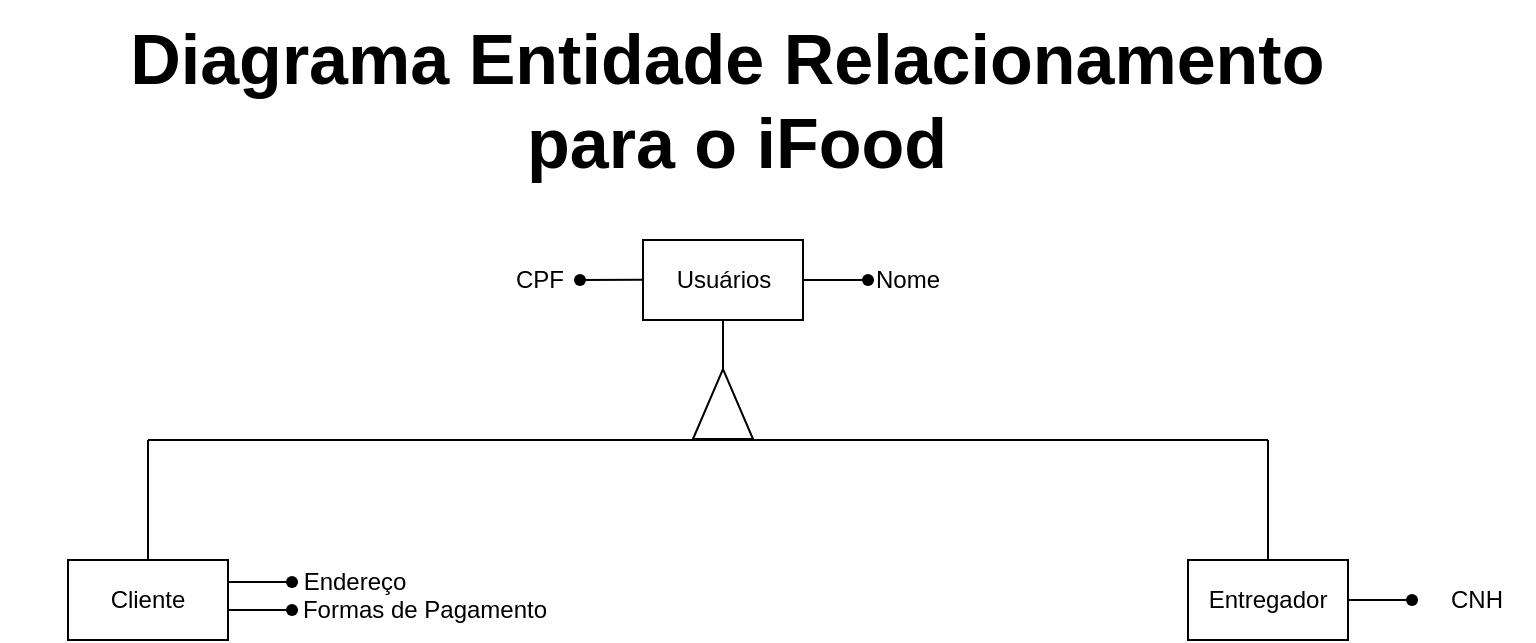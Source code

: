 <mxfile version="27.0.9">
  <diagram id="DGT3z0aF2bt0hVqkq2y1" name="Página-1">
    <mxGraphModel dx="1240" dy="646" grid="0" gridSize="10" guides="1" tooltips="1" connect="1" arrows="1" fold="1" page="1" pageScale="1" pageWidth="827" pageHeight="1169" math="0" shadow="0">
      <root>
        <mxCell id="0" />
        <mxCell id="1" parent="0" />
        <mxCell id="sT4qhLKwDWSyZ1eIgtcQ-1" value="&lt;font style=&quot;font-size: 35px;&quot;&gt;Diagrama Entidade Relacionamento&amp;nbsp;&lt;/font&gt;&lt;div&gt;&lt;font style=&quot;font-size: 35px;&quot;&gt;para o iFood&lt;/font&gt;&lt;/div&gt;" style="text;strokeColor=none;fillColor=none;html=1;fontSize=24;fontStyle=1;verticalAlign=middle;align=center;" parent="1" vertex="1">
          <mxGeometry x="46" y="20" width="736" height="100" as="geometry" />
        </mxCell>
        <mxCell id="sT4qhLKwDWSyZ1eIgtcQ-2" value="Cliente" style="rounded=0;whiteSpace=wrap;html=1;" parent="1" vertex="1">
          <mxGeometry x="80" y="300" width="80" height="40" as="geometry" />
        </mxCell>
        <mxCell id="sT4qhLKwDWSyZ1eIgtcQ-3" value="Entregador" style="rounded=0;whiteSpace=wrap;html=1;" parent="1" vertex="1">
          <mxGeometry x="640" y="300" width="80" height="40" as="geometry" />
        </mxCell>
        <mxCell id="HCN6zVn_hq-M1BmxvBbW-1" value="Usuários" style="rounded=0;whiteSpace=wrap;html=1;" vertex="1" parent="1">
          <mxGeometry x="367.5" y="140" width="80" height="40" as="geometry" />
        </mxCell>
        <mxCell id="HCN6zVn_hq-M1BmxvBbW-3" value="" style="endArrow=none;html=1;rounded=0;exitX=0.5;exitY=0;exitDx=0;exitDy=0;" edge="1" parent="1" source="sT4qhLKwDWSyZ1eIgtcQ-2">
          <mxGeometry width="50" height="50" relative="1" as="geometry">
            <mxPoint x="119.71" y="300" as="sourcePoint" />
            <mxPoint x="120" y="240" as="targetPoint" />
          </mxGeometry>
        </mxCell>
        <mxCell id="HCN6zVn_hq-M1BmxvBbW-5" value="" style="endArrow=none;html=1;rounded=0;exitX=0.5;exitY=0;exitDx=0;exitDy=0;" edge="1" parent="1" source="sT4qhLKwDWSyZ1eIgtcQ-3">
          <mxGeometry width="50" height="50" relative="1" as="geometry">
            <mxPoint x="679.71" y="300" as="sourcePoint" />
            <mxPoint x="680" y="240" as="targetPoint" />
          </mxGeometry>
        </mxCell>
        <mxCell id="HCN6zVn_hq-M1BmxvBbW-6" value="" style="endArrow=none;html=1;rounded=0;exitX=0.5;exitY=0;exitDx=0;exitDy=0;" edge="1" parent="1">
          <mxGeometry width="50" height="50" relative="1" as="geometry">
            <mxPoint x="120" y="300" as="sourcePoint" />
            <mxPoint x="120" y="240" as="targetPoint" />
          </mxGeometry>
        </mxCell>
        <mxCell id="HCN6zVn_hq-M1BmxvBbW-7" value="" style="endArrow=none;html=1;rounded=0;exitX=0.5;exitY=0;exitDx=0;exitDy=0;" edge="1" parent="1">
          <mxGeometry width="50" height="50" relative="1" as="geometry">
            <mxPoint x="120" y="300" as="sourcePoint" />
            <mxPoint x="120" y="240" as="targetPoint" />
          </mxGeometry>
        </mxCell>
        <mxCell id="HCN6zVn_hq-M1BmxvBbW-8" value="" style="endArrow=none;html=1;rounded=0;" edge="1" parent="1">
          <mxGeometry width="50" height="50" relative="1" as="geometry">
            <mxPoint x="680" y="240" as="sourcePoint" />
            <mxPoint x="120" y="240" as="targetPoint" />
          </mxGeometry>
        </mxCell>
        <mxCell id="HCN6zVn_hq-M1BmxvBbW-9" value="" style="triangle;whiteSpace=wrap;html=1;rotation=-90;" vertex="1" parent="1">
          <mxGeometry x="390" y="207" width="35" height="30" as="geometry" />
        </mxCell>
        <mxCell id="HCN6zVn_hq-M1BmxvBbW-10" value="" style="endArrow=none;html=1;rounded=0;exitX=1;exitY=0.5;exitDx=0;exitDy=0;entryX=0.5;entryY=1;entryDx=0;entryDy=0;" edge="1" parent="1" source="HCN6zVn_hq-M1BmxvBbW-9" target="HCN6zVn_hq-M1BmxvBbW-1">
          <mxGeometry width="50" height="50" relative="1" as="geometry">
            <mxPoint x="417.21" y="240" as="sourcePoint" />
            <mxPoint x="417.21" y="180" as="targetPoint" />
          </mxGeometry>
        </mxCell>
        <mxCell id="HCN6zVn_hq-M1BmxvBbW-12" value="" style="endArrow=none;html=1;rounded=0;entryX=1;entryY=0.5;entryDx=0;entryDy=0;" edge="1" parent="1" target="HCN6zVn_hq-M1BmxvBbW-1">
          <mxGeometry width="50" height="50" relative="1" as="geometry">
            <mxPoint x="480" y="160" as="sourcePoint" />
            <mxPoint x="447.5" y="159.68" as="targetPoint" />
          </mxGeometry>
        </mxCell>
        <mxCell id="HCN6zVn_hq-M1BmxvBbW-16" value="Nome" style="text;html=1;align=center;verticalAlign=middle;whiteSpace=wrap;rounded=0;" vertex="1" parent="1">
          <mxGeometry x="480" y="145" width="40" height="30" as="geometry" />
        </mxCell>
        <mxCell id="HCN6zVn_hq-M1BmxvBbW-21" value="" style="group" vertex="1" connectable="0" parent="1">
          <mxGeometry x="470" y="150" width="20" height="20" as="geometry" />
        </mxCell>
        <mxCell id="HCN6zVn_hq-M1BmxvBbW-15" value="" style="shape=waypoint;sketch=0;fillStyle=solid;size=6;pointerEvents=1;points=[];fillColor=none;resizable=0;rotatable=0;perimeter=centerPerimeter;snapToPoint=1;strokeColor=default;" vertex="1" parent="HCN6zVn_hq-M1BmxvBbW-21">
          <mxGeometry width="20" height="20" as="geometry" />
        </mxCell>
        <mxCell id="HCN6zVn_hq-M1BmxvBbW-19" value="" style="shape=waypoint;sketch=0;fillStyle=solid;size=6;pointerEvents=1;points=[];fillColor=none;resizable=0;rotatable=0;perimeter=centerPerimeter;snapToPoint=1;strokeColor=light-dark(#000000,#000000);strokeWidth=0.5;" vertex="1" parent="HCN6zVn_hq-M1BmxvBbW-21">
          <mxGeometry width="20" height="20" as="geometry" />
        </mxCell>
        <mxCell id="HCN6zVn_hq-M1BmxvBbW-22" value="" style="endArrow=none;html=1;rounded=0;entryX=1;entryY=0.5;entryDx=0;entryDy=0;" edge="1" parent="1" source="HCN6zVn_hq-M1BmxvBbW-24">
          <mxGeometry width="50" height="50" relative="1" as="geometry">
            <mxPoint x="367.5" y="159.892" as="sourcePoint" />
            <mxPoint x="335.5" y="159.892" as="targetPoint" />
          </mxGeometry>
        </mxCell>
        <mxCell id="HCN6zVn_hq-M1BmxvBbW-26" value="" style="endArrow=none;html=1;rounded=0;entryDx=0;entryDy=0;" edge="1" parent="1" target="HCN6zVn_hq-M1BmxvBbW-24">
          <mxGeometry width="50" height="50" relative="1" as="geometry">
            <mxPoint x="367.5" y="159.892" as="sourcePoint" />
            <mxPoint x="335.5" y="159.892" as="targetPoint" />
          </mxGeometry>
        </mxCell>
        <mxCell id="HCN6zVn_hq-M1BmxvBbW-24" value="" style="shape=waypoint;sketch=0;fillStyle=solid;size=6;pointerEvents=1;points=[];fillColor=none;resizable=0;rotatable=0;perimeter=centerPerimeter;snapToPoint=1;strokeColor=default;" vertex="1" parent="1">
          <mxGeometry x="326" y="150" width="20" height="20" as="geometry" />
        </mxCell>
        <mxCell id="HCN6zVn_hq-M1BmxvBbW-27" value="CPF" style="text;html=1;align=center;verticalAlign=middle;whiteSpace=wrap;rounded=0;" vertex="1" parent="1">
          <mxGeometry x="296" y="145" width="40" height="30" as="geometry" />
        </mxCell>
        <mxCell id="HCN6zVn_hq-M1BmxvBbW-28" value="" style="endArrow=none;html=1;rounded=0;entryX=1;entryY=0.5;entryDx=0;entryDy=0;" edge="1" parent="1">
          <mxGeometry width="50" height="50" relative="1" as="geometry">
            <mxPoint x="192" y="311" as="sourcePoint" />
            <mxPoint x="160" y="311" as="targetPoint" />
          </mxGeometry>
        </mxCell>
        <mxCell id="HCN6zVn_hq-M1BmxvBbW-29" value="" style="group" vertex="1" connectable="0" parent="1">
          <mxGeometry x="182" y="301" width="20" height="20" as="geometry" />
        </mxCell>
        <mxCell id="HCN6zVn_hq-M1BmxvBbW-30" value="" style="shape=waypoint;sketch=0;fillStyle=solid;size=6;pointerEvents=1;points=[];fillColor=none;resizable=0;rotatable=0;perimeter=centerPerimeter;snapToPoint=1;strokeColor=default;" vertex="1" parent="HCN6zVn_hq-M1BmxvBbW-29">
          <mxGeometry width="20" height="20" as="geometry" />
        </mxCell>
        <mxCell id="HCN6zVn_hq-M1BmxvBbW-31" value="" style="shape=waypoint;sketch=0;fillStyle=solid;size=6;pointerEvents=1;points=[];fillColor=none;resizable=0;rotatable=0;perimeter=centerPerimeter;snapToPoint=1;strokeColor=light-dark(#000000,#000000);strokeWidth=0.5;" vertex="1" parent="HCN6zVn_hq-M1BmxvBbW-29">
          <mxGeometry width="20" height="20" as="geometry" />
        </mxCell>
        <mxCell id="HCN6zVn_hq-M1BmxvBbW-32" value="Endereço" style="text;html=1;align=center;verticalAlign=middle;whiteSpace=wrap;rounded=0;" vertex="1" parent="1">
          <mxGeometry x="195" y="296" width="57" height="30" as="geometry" />
        </mxCell>
        <mxCell id="HCN6zVn_hq-M1BmxvBbW-33" value="" style="endArrow=none;html=1;rounded=0;entryX=1;entryY=0.5;entryDx=0;entryDy=0;" edge="1" parent="1">
          <mxGeometry width="50" height="50" relative="1" as="geometry">
            <mxPoint x="192" y="325" as="sourcePoint" />
            <mxPoint x="160" y="325" as="targetPoint" />
          </mxGeometry>
        </mxCell>
        <mxCell id="HCN6zVn_hq-M1BmxvBbW-34" value="Formas de Pagamento" style="text;html=1;align=center;verticalAlign=middle;whiteSpace=wrap;rounded=0;" vertex="1" parent="1">
          <mxGeometry x="191" y="310" width="135" height="30" as="geometry" />
        </mxCell>
        <mxCell id="HCN6zVn_hq-M1BmxvBbW-35" value="" style="group" vertex="1" connectable="0" parent="1">
          <mxGeometry x="182" y="315" width="20" height="20" as="geometry" />
        </mxCell>
        <mxCell id="HCN6zVn_hq-M1BmxvBbW-36" value="" style="shape=waypoint;sketch=0;fillStyle=solid;size=6;pointerEvents=1;points=[];fillColor=none;resizable=0;rotatable=0;perimeter=centerPerimeter;snapToPoint=1;strokeColor=default;" vertex="1" parent="HCN6zVn_hq-M1BmxvBbW-35">
          <mxGeometry width="20" height="20" as="geometry" />
        </mxCell>
        <mxCell id="HCN6zVn_hq-M1BmxvBbW-37" value="" style="shape=waypoint;sketch=0;fillStyle=solid;size=6;pointerEvents=1;points=[];fillColor=none;resizable=0;rotatable=0;perimeter=centerPerimeter;snapToPoint=1;strokeColor=light-dark(#000000,#000000);strokeWidth=0.5;" vertex="1" parent="HCN6zVn_hq-M1BmxvBbW-35">
          <mxGeometry width="20" height="20" as="geometry" />
        </mxCell>
        <mxCell id="HCN6zVn_hq-M1BmxvBbW-45" value="" style="endArrow=none;html=1;rounded=0;entryX=1;entryY=0.5;entryDx=0;entryDy=0;" edge="1" parent="1">
          <mxGeometry width="50" height="50" relative="1" as="geometry">
            <mxPoint x="752" y="320" as="sourcePoint" />
            <mxPoint x="720" y="320" as="targetPoint" />
          </mxGeometry>
        </mxCell>
        <mxCell id="HCN6zVn_hq-M1BmxvBbW-46" value="" style="group" vertex="1" connectable="0" parent="1">
          <mxGeometry x="742" y="310" width="20" height="20" as="geometry" />
        </mxCell>
        <mxCell id="HCN6zVn_hq-M1BmxvBbW-47" value="" style="shape=waypoint;sketch=0;fillStyle=solid;size=6;pointerEvents=1;points=[];fillColor=none;resizable=0;rotatable=0;perimeter=centerPerimeter;snapToPoint=1;strokeColor=default;" vertex="1" parent="HCN6zVn_hq-M1BmxvBbW-46">
          <mxGeometry width="20" height="20" as="geometry" />
        </mxCell>
        <mxCell id="HCN6zVn_hq-M1BmxvBbW-48" value="" style="shape=waypoint;sketch=0;fillStyle=solid;size=6;pointerEvents=1;points=[];fillColor=none;resizable=0;rotatable=0;perimeter=centerPerimeter;snapToPoint=1;strokeColor=light-dark(#000000,#000000);strokeWidth=0.5;" vertex="1" parent="HCN6zVn_hq-M1BmxvBbW-46">
          <mxGeometry width="20" height="20" as="geometry" />
        </mxCell>
        <mxCell id="HCN6zVn_hq-M1BmxvBbW-50" value="CNH" style="text;html=1;align=center;verticalAlign=middle;whiteSpace=wrap;rounded=0;" vertex="1" parent="1">
          <mxGeometry x="756" y="305" width="57" height="30" as="geometry" />
        </mxCell>
      </root>
    </mxGraphModel>
  </diagram>
</mxfile>

